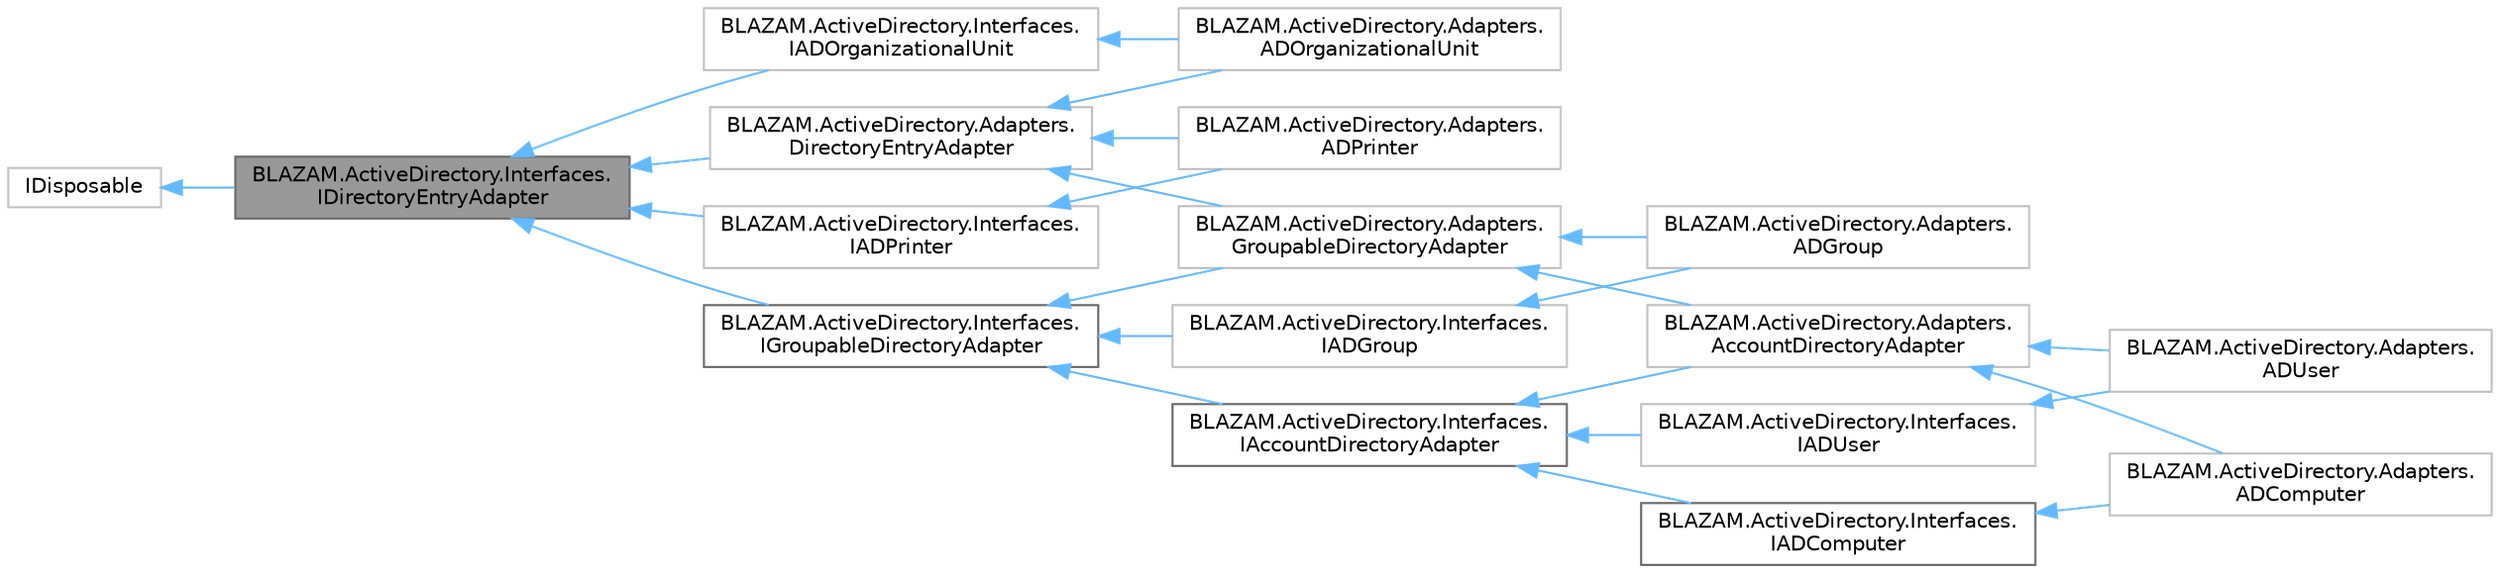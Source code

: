 digraph "BLAZAM.ActiveDirectory.Interfaces.IDirectoryEntryAdapter"
{
 // LATEX_PDF_SIZE
  bgcolor="transparent";
  edge [fontname=Helvetica,fontsize=10,labelfontname=Helvetica,labelfontsize=10];
  node [fontname=Helvetica,fontsize=10,shape=box,height=0.2,width=0.4];
  rankdir="LR";
  Node1 [id="Node000001",label="BLAZAM.ActiveDirectory.Interfaces.\lIDirectoryEntryAdapter",height=0.2,width=0.4,color="gray40", fillcolor="grey60", style="filled", fontcolor="black",tooltip="The core representation of an object in active directory. This class has properties that all Active D..."];
  Node2 -> Node1 [id="edge24_Node000001_Node000002",dir="back",color="steelblue1",style="solid",tooltip=" "];
  Node2 [id="Node000002",label="IDisposable",height=0.2,width=0.4,color="grey75", fillcolor="white", style="filled",tooltip=" "];
  Node1 -> Node3 [id="edge25_Node000001_Node000003",dir="back",color="steelblue1",style="solid",tooltip=" "];
  Node3 [id="Node000003",label="BLAZAM.ActiveDirectory.Adapters.\lDirectoryEntryAdapter",height=0.2,width=0.4,color="grey75", fillcolor="white", style="filled",URL="$class_b_l_a_z_a_m_1_1_active_directory_1_1_adapters_1_1_directory_entry_adapter.html",tooltip=" "];
  Node3 -> Node4 [id="edge26_Node000003_Node000004",dir="back",color="steelblue1",style="solid",tooltip=" "];
  Node4 [id="Node000004",label="BLAZAM.ActiveDirectory.Adapters.\lADOrganizationalUnit",height=0.2,width=0.4,color="grey75", fillcolor="white", style="filled",URL="$class_b_l_a_z_a_m_1_1_active_directory_1_1_adapters_1_1_a_d_organizational_unit.html",tooltip=" "];
  Node3 -> Node5 [id="edge27_Node000003_Node000005",dir="back",color="steelblue1",style="solid",tooltip=" "];
  Node5 [id="Node000005",label="BLAZAM.ActiveDirectory.Adapters.\lADPrinter",height=0.2,width=0.4,color="grey75", fillcolor="white", style="filled",URL="$class_b_l_a_z_a_m_1_1_active_directory_1_1_adapters_1_1_a_d_printer.html",tooltip=" "];
  Node3 -> Node6 [id="edge28_Node000003_Node000006",dir="back",color="steelblue1",style="solid",tooltip=" "];
  Node6 [id="Node000006",label="BLAZAM.ActiveDirectory.Adapters.\lGroupableDirectoryAdapter",height=0.2,width=0.4,color="grey75", fillcolor="white", style="filled",URL="$class_b_l_a_z_a_m_1_1_active_directory_1_1_adapters_1_1_groupable_directory_adapter.html",tooltip=" "];
  Node6 -> Node7 [id="edge29_Node000006_Node000007",dir="back",color="steelblue1",style="solid",tooltip=" "];
  Node7 [id="Node000007",label="BLAZAM.ActiveDirectory.Adapters.\lADGroup",height=0.2,width=0.4,color="grey75", fillcolor="white", style="filled",URL="$class_b_l_a_z_a_m_1_1_active_directory_1_1_adapters_1_1_a_d_group.html",tooltip=" "];
  Node6 -> Node8 [id="edge30_Node000006_Node000008",dir="back",color="steelblue1",style="solid",tooltip=" "];
  Node8 [id="Node000008",label="BLAZAM.ActiveDirectory.Adapters.\lAccountDirectoryAdapter",height=0.2,width=0.4,color="grey75", fillcolor="white", style="filled",URL="$class_b_l_a_z_a_m_1_1_active_directory_1_1_adapters_1_1_account_directory_adapter.html",tooltip=" "];
  Node8 -> Node9 [id="edge31_Node000008_Node000009",dir="back",color="steelblue1",style="solid",tooltip=" "];
  Node9 [id="Node000009",label="BLAZAM.ActiveDirectory.Adapters.\lADComputer",height=0.2,width=0.4,color="grey75", fillcolor="white", style="filled",URL="$class_b_l_a_z_a_m_1_1_active_directory_1_1_adapters_1_1_a_d_computer.html",tooltip=" "];
  Node8 -> Node10 [id="edge32_Node000008_Node000010",dir="back",color="steelblue1",style="solid",tooltip=" "];
  Node10 [id="Node000010",label="BLAZAM.ActiveDirectory.Adapters.\lADUser",height=0.2,width=0.4,color="grey75", fillcolor="white", style="filled",URL="$class_b_l_a_z_a_m_1_1_active_directory_1_1_adapters_1_1_a_d_user.html",tooltip=" "];
  Node1 -> Node11 [id="edge33_Node000001_Node000011",dir="back",color="steelblue1",style="solid",tooltip=" "];
  Node11 [id="Node000011",label="BLAZAM.ActiveDirectory.Interfaces.\lIADOrganizationalUnit",height=0.2,width=0.4,color="grey75", fillcolor="white", style="filled",URL="$interface_b_l_a_z_a_m_1_1_active_directory_1_1_interfaces_1_1_i_a_d_organizational_unit.html",tooltip=" "];
  Node11 -> Node4 [id="edge34_Node000011_Node000004",dir="back",color="steelblue1",style="solid",tooltip=" "];
  Node1 -> Node12 [id="edge35_Node000001_Node000012",dir="back",color="steelblue1",style="solid",tooltip=" "];
  Node12 [id="Node000012",label="BLAZAM.ActiveDirectory.Interfaces.\lIADPrinter",height=0.2,width=0.4,color="grey75", fillcolor="white", style="filled",URL="$interface_b_l_a_z_a_m_1_1_active_directory_1_1_interfaces_1_1_i_a_d_printer.html",tooltip=" "];
  Node12 -> Node5 [id="edge36_Node000012_Node000005",dir="back",color="steelblue1",style="solid",tooltip=" "];
  Node1 -> Node13 [id="edge37_Node000001_Node000013",dir="back",color="steelblue1",style="solid",tooltip=" "];
  Node13 [id="Node000013",label="BLAZAM.ActiveDirectory.Interfaces.\lIGroupableDirectoryAdapter",height=0.2,width=0.4,color="gray40", fillcolor="white", style="filled",URL="$interface_b_l_a_z_a_m_1_1_active_directory_1_1_interfaces_1_1_i_groupable_directory_adapter.html",tooltip="Those Active Directory Object types that can be members of a group."];
  Node13 -> Node6 [id="edge38_Node000013_Node000006",dir="back",color="steelblue1",style="solid",tooltip=" "];
  Node13 -> Node14 [id="edge39_Node000013_Node000014",dir="back",color="steelblue1",style="solid",tooltip=" "];
  Node14 [id="Node000014",label="BLAZAM.ActiveDirectory.Interfaces.\lIADGroup",height=0.2,width=0.4,color="grey75", fillcolor="white", style="filled",URL="$interface_b_l_a_z_a_m_1_1_active_directory_1_1_interfaces_1_1_i_a_d_group.html",tooltip=" "];
  Node14 -> Node7 [id="edge40_Node000014_Node000007",dir="back",color="steelblue1",style="solid",tooltip=" "];
  Node13 -> Node15 [id="edge41_Node000013_Node000015",dir="back",color="steelblue1",style="solid",tooltip=" "];
  Node15 [id="Node000015",label="BLAZAM.ActiveDirectory.Interfaces.\lIAccountDirectoryAdapter",height=0.2,width=0.4,color="gray40", fillcolor="white", style="filled",URL="$interface_b_l_a_z_a_m_1_1_active_directory_1_1_interfaces_1_1_i_account_directory_adapter.html",tooltip="Represents Active Dirtory Account Objects. These types have passwords and can be enabled,..."];
  Node15 -> Node8 [id="edge42_Node000015_Node000008",dir="back",color="steelblue1",style="solid",tooltip=" "];
  Node15 -> Node16 [id="edge43_Node000015_Node000016",dir="back",color="steelblue1",style="solid",tooltip=" "];
  Node16 [id="Node000016",label="BLAZAM.ActiveDirectory.Interfaces.\lIADComputer",height=0.2,width=0.4,color="gray40", fillcolor="white", style="filled",URL="$interface_b_l_a_z_a_m_1_1_active_directory_1_1_interfaces_1_1_i_a_d_computer.html",tooltip="Represents a computer object in Active Directory."];
  Node16 -> Node9 [id="edge44_Node000016_Node000009",dir="back",color="steelblue1",style="solid",tooltip=" "];
  Node15 -> Node17 [id="edge45_Node000015_Node000017",dir="back",color="steelblue1",style="solid",tooltip=" "];
  Node17 [id="Node000017",label="BLAZAM.ActiveDirectory.Interfaces.\lIADUser",height=0.2,width=0.4,color="grey75", fillcolor="white", style="filled",URL="$interface_b_l_a_z_a_m_1_1_active_directory_1_1_interfaces_1_1_i_a_d_user.html",tooltip=" "];
  Node17 -> Node10 [id="edge46_Node000017_Node000010",dir="back",color="steelblue1",style="solid",tooltip=" "];
}
